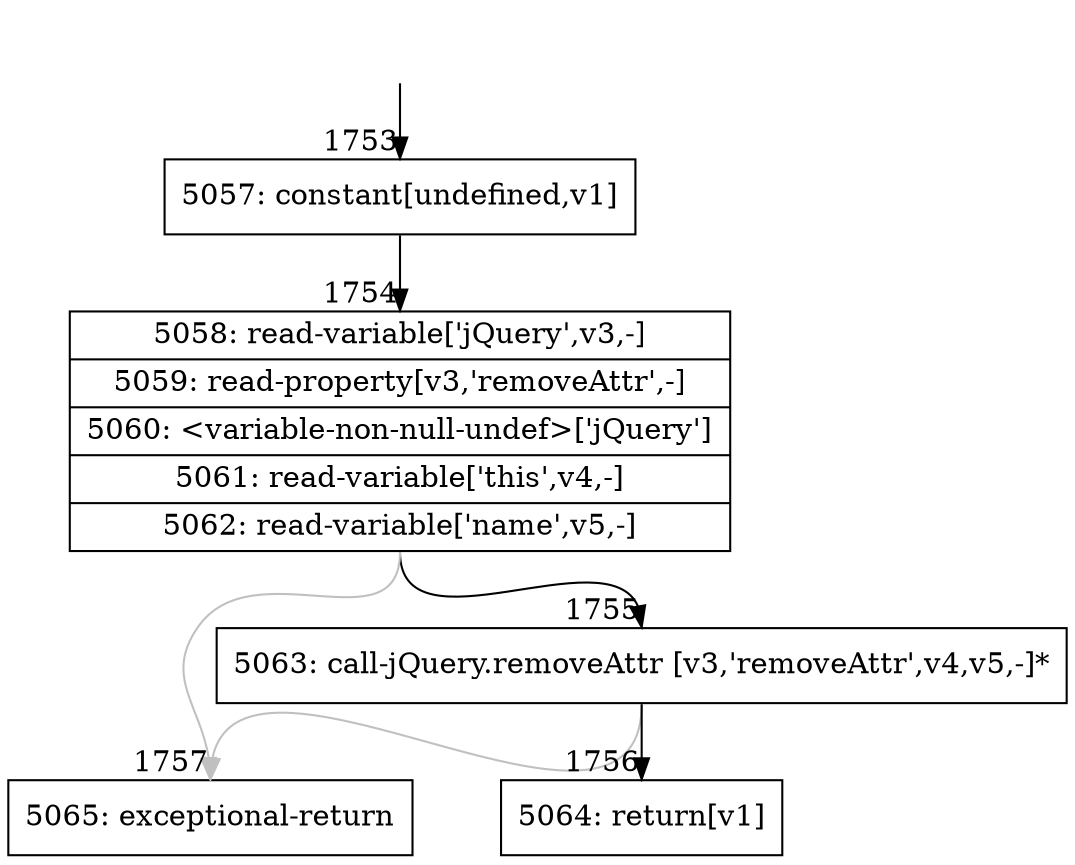 digraph {
rankdir="TD"
BB_entry125[shape=none,label=""];
BB_entry125 -> BB1753 [tailport=s, headport=n, headlabel="    1753"]
BB1753 [shape=record label="{5057: constant[undefined,v1]}" ] 
BB1753 -> BB1754 [tailport=s, headport=n, headlabel="      1754"]
BB1754 [shape=record label="{5058: read-variable['jQuery',v3,-]|5059: read-property[v3,'removeAttr',-]|5060: \<variable-non-null-undef\>['jQuery']|5061: read-variable['this',v4,-]|5062: read-variable['name',v5,-]}" ] 
BB1754 -> BB1755 [tailport=s, headport=n, headlabel="      1755"]
BB1754 -> BB1757 [tailport=s, headport=n, color=gray, headlabel="      1757"]
BB1755 [shape=record label="{5063: call-jQuery.removeAttr [v3,'removeAttr',v4,v5,-]*}" ] 
BB1755 -> BB1756 [tailport=s, headport=n, headlabel="      1756"]
BB1755 -> BB1757 [tailport=s, headport=n, color=gray]
BB1756 [shape=record label="{5064: return[v1]}" ] 
BB1757 [shape=record label="{5065: exceptional-return}" ] 
//#$~ 2052
}
